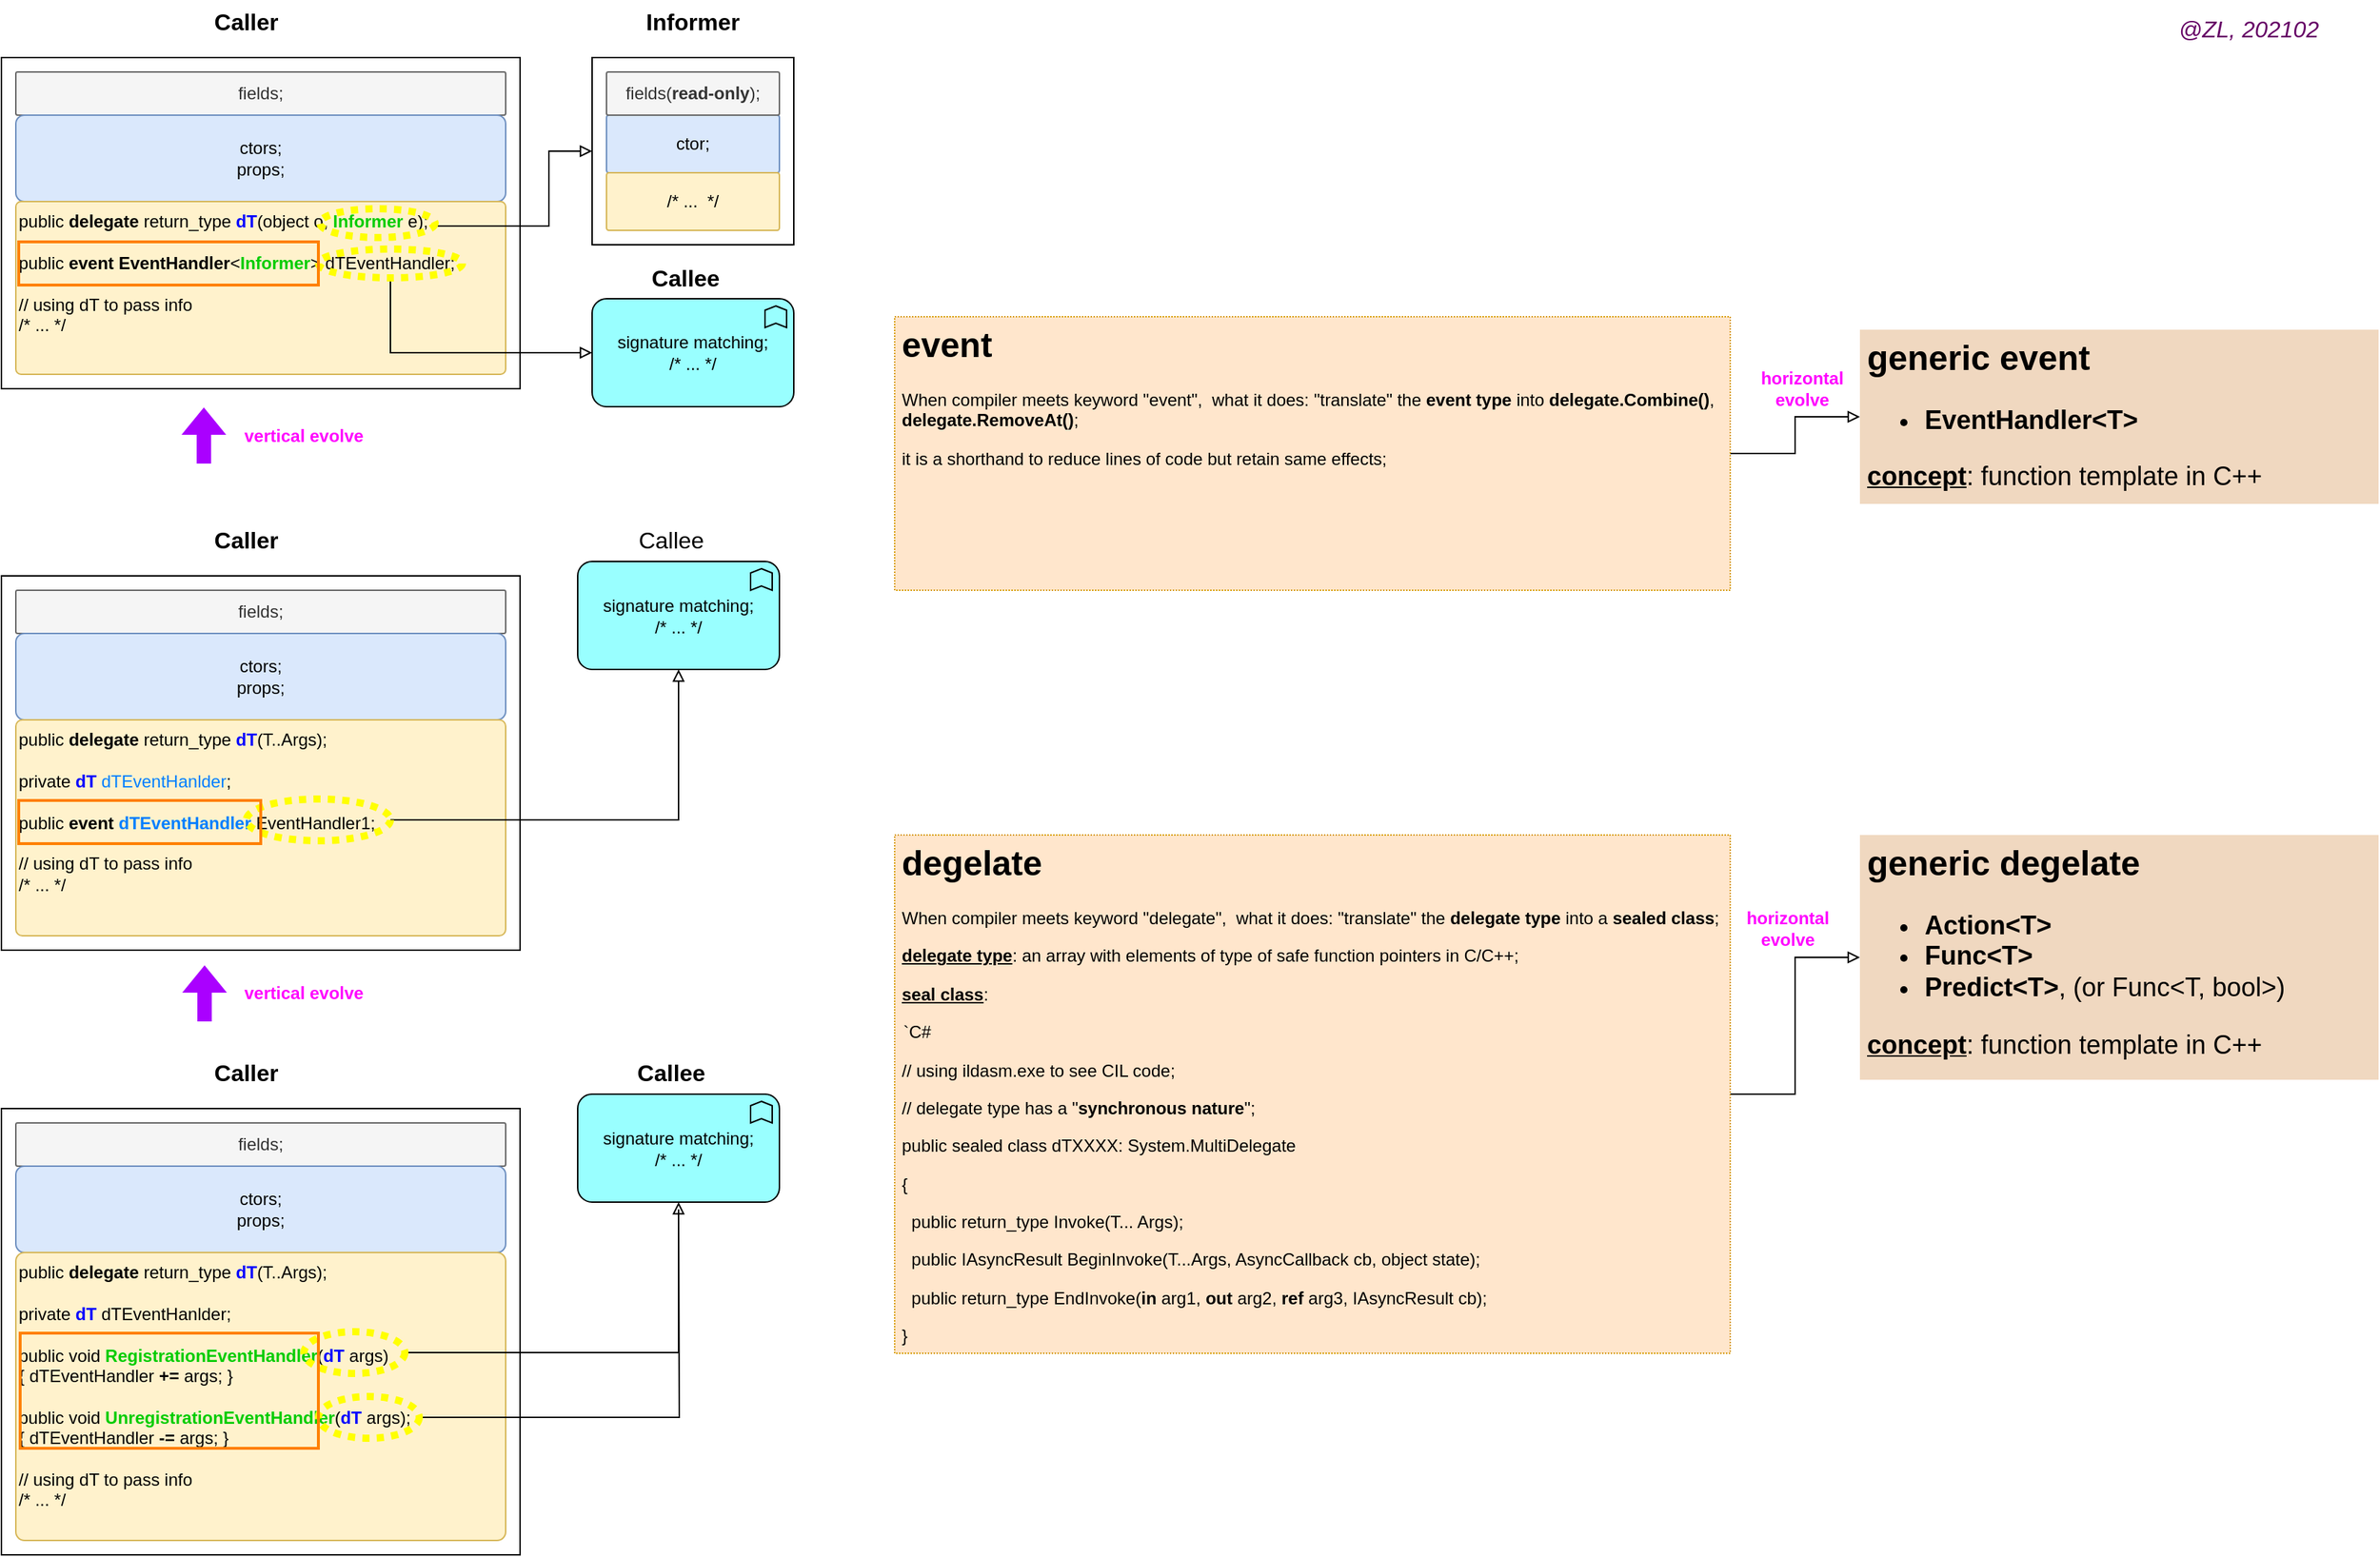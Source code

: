 <mxfile version="12.2.4" pages="1"><diagram id="cH1RTKMRXMDBC9x5GbEI" name="Page-1"><mxGraphModel dx="962" dy="446" grid="1" gridSize="10" guides="1" tooltips="1" connect="1" arrows="1" fold="1" page="1" pageScale="1" pageWidth="850" pageHeight="1100" math="0" shadow="0"><root><mxCell id="0"/><mxCell id="1" parent="0"/><mxCell id="2" value="" style="rounded=0;whiteSpace=wrap;html=1;" parent="1" vertex="1"><mxGeometry x="20" y="50" width="360" height="230" as="geometry"/></mxCell><mxCell id="3" value="@ZL, 202102" style="text;html=1;strokeColor=none;fillColor=none;align=center;verticalAlign=middle;whiteSpace=wrap;rounded=0;fontSize=16;fontStyle=2;fontColor=#660066;" parent="1" vertex="1"><mxGeometry x="1520" y="20" width="120" height="20" as="geometry"/></mxCell><mxCell id="4" value="fields;" style="rounded=1;whiteSpace=wrap;html=1;fillColor=#f5f5f5;strokeColor=#666666;fontColor=#333333;arcSize=4;" parent="1" vertex="1"><mxGeometry x="30" y="60" width="340" height="30" as="geometry"/></mxCell><mxCell id="5" value="ctors;&lt;br&gt;props;" style="rounded=1;whiteSpace=wrap;html=1;fillColor=#dae8fc;strokeColor=#6c8ebf;arcSize=10;" parent="1" vertex="1"><mxGeometry x="30" y="90" width="340" height="60" as="geometry"/></mxCell><mxCell id="6" value="public &lt;b&gt;delegate &lt;/b&gt;return_type&amp;nbsp;&lt;font color=&quot;#0000ff&quot; style=&quot;font-weight: bold&quot;&gt;dT&lt;/font&gt;(object o, &lt;b&gt;&lt;font color=&quot;#00cc00&quot;&gt;Informer&lt;/font&gt; &lt;/b&gt;e);&lt;br&gt;&lt;br&gt;public &lt;b&gt;event EventHandler&lt;/b&gt;&amp;lt;&lt;b&gt;&lt;font color=&quot;#00cc00&quot;&gt;Informer&lt;/font&gt;&lt;/b&gt;&amp;gt;&lt;font color=&quot;#0000ff&quot; style=&quot;font-weight: bold&quot;&gt;&amp;nbsp;&lt;/font&gt;dTEventHandler;&lt;br&gt;&lt;br&gt;// using dT to pass info&lt;br&gt;/* ... */" style="rounded=1;whiteSpace=wrap;html=1;verticalAlign=top;align=left;arcSize=3;fillColor=#fff2cc;strokeColor=#d6b656;" parent="1" vertex="1"><mxGeometry x="30" y="150" width="340" height="120" as="geometry"/></mxCell><mxCell id="7" value="" style="rounded=0;whiteSpace=wrap;html=1;" parent="1" vertex="1"><mxGeometry x="430" y="50" width="140" height="130" as="geometry"/></mxCell><mxCell id="8" value="ctor;" style="rounded=1;whiteSpace=wrap;html=1;align=center;arcSize=4;fillColor=#dae8fc;strokeColor=#6c8ebf;" parent="1" vertex="1"><mxGeometry x="440" y="90" width="120" height="40" as="geometry"/></mxCell><mxCell id="9" value="fields(&lt;b&gt;read-only&lt;/b&gt;);" style="rounded=1;whiteSpace=wrap;html=1;align=center;arcSize=4;fillColor=#f5f5f5;strokeColor=#666666;fontColor=#333333;" parent="1" vertex="1"><mxGeometry x="440" y="60" width="120" height="30" as="geometry"/></mxCell><mxCell id="10" value="/* ...&amp;nbsp; */" style="rounded=1;whiteSpace=wrap;html=1;align=center;arcSize=4;fillColor=#fff2cc;strokeColor=#d6b656;" parent="1" vertex="1"><mxGeometry x="440" y="130" width="120" height="40" as="geometry"/></mxCell><mxCell id="11" value="&lt;b&gt;&lt;font style=&quot;font-size: 16px&quot;&gt;Caller&lt;/font&gt;&lt;/b&gt;" style="text;html=1;strokeColor=none;fillColor=none;align=center;verticalAlign=middle;whiteSpace=wrap;rounded=0;" parent="1" vertex="1"><mxGeometry x="150" y="10" width="80" height="30" as="geometry"/></mxCell><mxCell id="12" value="&lt;b&gt;&lt;font style=&quot;font-size: 16px&quot;&gt;Informer&lt;/font&gt;&lt;/b&gt;" style="text;html=1;strokeColor=none;fillColor=none;align=center;verticalAlign=middle;whiteSpace=wrap;rounded=0;" parent="1" vertex="1"><mxGeometry x="460" y="10" width="80" height="30" as="geometry"/></mxCell><mxCell id="13" value="signature matching;&lt;br&gt;/* ... */" style="html=1;outlineConnect=0;whiteSpace=wrap;fillColor=#99ffff;shape=mxgraph.archimate3.application;appType=func;archiType=rounded;align=center;" parent="1" vertex="1"><mxGeometry x="430" y="217.5" width="140" height="75" as="geometry"/></mxCell><mxCell id="14" value="&lt;span style=&quot;font-size: 16px&quot;&gt;&lt;b&gt;Callee&lt;/b&gt;&lt;/span&gt;" style="text;html=1;strokeColor=none;fillColor=none;align=center;verticalAlign=middle;whiteSpace=wrap;rounded=0;" parent="1" vertex="1"><mxGeometry x="455" y="187.5" width="80" height="30" as="geometry"/></mxCell><mxCell id="74" style="edgeStyle=orthogonalEdgeStyle;rounded=0;orthogonalLoop=1;jettySize=auto;html=1;exitX=1;exitY=0.5;exitDx=0;exitDy=0;entryX=0;entryY=0.5;entryDx=0;entryDy=0;endArrow=block;endFill=0;fontColor=#FF00FF;" parent="1" source="16" target="7" edge="1"><mxGeometry relative="1" as="geometry"><Array as="points"><mxPoint x="400" y="167"/><mxPoint x="400" y="115"/></Array></mxGeometry></mxCell><mxCell id="16" value="" style="ellipse;whiteSpace=wrap;html=1;align=center;fillColor=none;dashed=1;strokeColor=#FFFF00;strokeWidth=5;dashPattern=1 1;" parent="1" vertex="1"><mxGeometry x="241" y="155" width="80" height="20" as="geometry"/></mxCell><mxCell id="76" style="edgeStyle=orthogonalEdgeStyle;rounded=0;orthogonalLoop=1;jettySize=auto;html=1;exitX=0.5;exitY=1;exitDx=0;exitDy=0;entryX=0;entryY=0.5;entryDx=0;entryDy=0;entryPerimeter=0;endArrow=block;endFill=0;fontColor=#FF00FF;" parent="1" source="20" target="13" edge="1"><mxGeometry relative="1" as="geometry"/></mxCell><mxCell id="20" value="" style="ellipse;whiteSpace=wrap;html=1;align=center;fillColor=none;dashed=1;strokeColor=#FFFF00;strokeWidth=5;dashPattern=1 1;" parent="1" vertex="1"><mxGeometry x="240" y="183" width="100" height="20" as="geometry"/></mxCell><mxCell id="22" value="" style="rounded=0;whiteSpace=wrap;html=1;" parent="1" vertex="1"><mxGeometry x="20" y="410" width="360" height="260" as="geometry"/></mxCell><mxCell id="23" value="fields;" style="rounded=1;whiteSpace=wrap;html=1;fillColor=#f5f5f5;strokeColor=#666666;fontColor=#333333;arcSize=4;" parent="1" vertex="1"><mxGeometry x="30" y="420" width="340" height="30" as="geometry"/></mxCell><mxCell id="24" value="ctors;&lt;br&gt;props;" style="rounded=1;whiteSpace=wrap;html=1;fillColor=#dae8fc;strokeColor=#6c8ebf;arcSize=10;" parent="1" vertex="1"><mxGeometry x="30" y="450" width="340" height="60" as="geometry"/></mxCell><mxCell id="25" value="public &lt;b&gt;delegate &lt;/b&gt;return_type&amp;nbsp;&lt;font color=&quot;#0000ff&quot; style=&quot;font-weight: bold&quot;&gt;dT&lt;/font&gt;(T..Args);&lt;br&gt;&lt;br&gt;private &lt;b&gt;&lt;font color=&quot;#0000ff&quot;&gt;dT &lt;/font&gt;&lt;/b&gt;&lt;font color=&quot;#007fff&quot;&gt;dTEventHanlder&lt;/font&gt;;&lt;br&gt;&lt;br&gt;public &lt;b&gt;event &lt;font color=&quot;#007fff&quot;&gt;dTEventHandler&lt;/font&gt;&amp;nbsp;&lt;/b&gt;EventHandler1;&lt;br&gt;&lt;br&gt;// using dT to pass info&lt;br&gt;/* ... */" style="rounded=1;whiteSpace=wrap;html=1;verticalAlign=top;align=left;arcSize=3;fillColor=#fff2cc;strokeColor=#d6b656;" parent="1" vertex="1"><mxGeometry x="30" y="510" width="340" height="150" as="geometry"/></mxCell><mxCell id="30" value="&lt;b&gt;&lt;font style=&quot;font-size: 16px&quot;&gt;Caller&lt;/font&gt;&lt;/b&gt;" style="text;html=1;strokeColor=none;fillColor=none;align=center;verticalAlign=middle;whiteSpace=wrap;rounded=0;" parent="1" vertex="1"><mxGeometry x="150" y="370" width="80" height="30" as="geometry"/></mxCell><mxCell id="32" value="signature matching;&lt;br&gt;/* ... */" style="html=1;outlineConnect=0;whiteSpace=wrap;fillColor=#99ffff;shape=mxgraph.archimate3.application;appType=func;archiType=rounded;align=center;" parent="1" vertex="1"><mxGeometry x="420" y="400" width="140" height="75" as="geometry"/></mxCell><mxCell id="33" value="&lt;span style=&quot;font-size: 16px&quot;&gt;Callee&lt;/span&gt;" style="text;html=1;strokeColor=none;fillColor=none;align=center;verticalAlign=middle;whiteSpace=wrap;rounded=0;" parent="1" vertex="1"><mxGeometry x="445" y="370" width="80" height="30" as="geometry"/></mxCell><mxCell id="41" style="edgeStyle=orthogonalEdgeStyle;rounded=0;orthogonalLoop=1;jettySize=auto;html=1;exitX=1;exitY=0.5;exitDx=0;exitDy=0;endArrow=block;endFill=0;entryX=0.5;entryY=1;entryDx=0;entryDy=0;entryPerimeter=0;" parent="1" source="38" target="32" edge="1"><mxGeometry relative="1" as="geometry"><mxPoint x="490" y="480" as="targetPoint"/></mxGeometry></mxCell><mxCell id="38" value="" style="ellipse;whiteSpace=wrap;html=1;dashed=1;dashPattern=1 1;strokeColor=#FFFF00;strokeWidth=5;fillColor=none;align=center;" parent="1" vertex="1"><mxGeometry x="190" y="565" width="100" height="29" as="geometry"/></mxCell><mxCell id="67" style="edgeStyle=orthogonalEdgeStyle;rounded=0;orthogonalLoop=1;jettySize=auto;html=1;entryX=0;entryY=0.5;entryDx=0;entryDy=0;endArrow=block;endFill=0;fontColor=#FF00FF;" parent="1" source="43" target="58" edge="1"><mxGeometry relative="1" as="geometry"/></mxCell><mxCell id="43" value="&lt;h1&gt;degelate&lt;/h1&gt;&lt;p&gt;When compiler meets keyword &quot;delegate&quot;,&amp;nbsp; what it does:&amp;nbsp;&lt;span&gt;&quot;translate&quot; the &lt;b&gt;delegate type &lt;/b&gt;into a &lt;b&gt;sealed class&lt;/b&gt;;&lt;/span&gt;&lt;/p&gt;&lt;p&gt;&lt;b&gt;&lt;u&gt;delegate type&lt;/u&gt;&lt;/b&gt;: an array with elements of type of safe function pointers in C/C++;&lt;/p&gt;&lt;p&gt;&lt;b&gt;&lt;u&gt;seal class&lt;/u&gt;&lt;/b&gt;:&lt;/p&gt;&lt;p&gt;```C#&lt;/p&gt;&lt;p&gt;// using ildasm.exe to see CIL code;&lt;/p&gt;&lt;p&gt;// delegate type has a &quot;&lt;b&gt;synchronous nature&lt;/b&gt;&quot;;&lt;/p&gt;&lt;p&gt;public sealed class dTXXXX: System.MultiDelegate&lt;/p&gt;&lt;p&gt;{&lt;/p&gt;&lt;p&gt;&amp;nbsp; public return_type Invoke(T... Args);&lt;/p&gt;&lt;p&gt;&amp;nbsp; public IAsyncResult BeginInvoke(T...Args, AsyncCallback cb, object state);&lt;/p&gt;&lt;p&gt;&amp;nbsp; public return_type EndInvoke(&lt;b&gt;in&lt;/b&gt; arg1, &lt;b&gt;out &lt;/b&gt;arg2, &lt;b&gt;ref&lt;/b&gt; arg3, IAsyncResult cb);&lt;/p&gt;&lt;p&gt;}&lt;/p&gt;&lt;p&gt;```&lt;/p&gt;" style="text;html=1;strokeColor=#d79b00;fillColor=#ffe6cc;spacing=5;spacingTop=-20;whiteSpace=wrap;overflow=hidden;rounded=0;dashed=1;dashPattern=1 1;align=left;" parent="1" vertex="1"><mxGeometry x="640" y="590" width="580" height="360" as="geometry"/></mxCell><mxCell id="70" style="edgeStyle=orthogonalEdgeStyle;rounded=0;orthogonalLoop=1;jettySize=auto;html=1;exitX=1;exitY=0.5;exitDx=0;exitDy=0;entryX=0;entryY=0.5;entryDx=0;entryDy=0;endArrow=block;endFill=0;fontColor=#FF00FF;" parent="1" source="44" target="63" edge="1"><mxGeometry relative="1" as="geometry"/></mxCell><mxCell id="44" value="&lt;h1&gt;event&lt;/h1&gt;&lt;p&gt;When compiler meets keyword &quot;event&quot;,&amp;nbsp; what it does:&amp;nbsp;&quot;translate&quot; the &lt;b&gt;event type &lt;/b&gt;into &lt;b&gt;delegate.Combine()&lt;/b&gt;, &lt;b&gt;delegate.RemoveAt()&lt;/b&gt;;&lt;/p&gt;&lt;p&gt;it is a shorthand to reduce lines of code but retain same effects;&lt;/p&gt;" style="text;html=1;strokeColor=#d79b00;fillColor=#ffe6cc;spacing=5;spacingTop=-20;whiteSpace=wrap;overflow=hidden;rounded=0;dashed=1;dashPattern=1 1;align=left;" parent="1" vertex="1"><mxGeometry x="640" y="230" width="580" height="190" as="geometry"/></mxCell><mxCell id="45" value="" style="rounded=0;whiteSpace=wrap;html=1;" parent="1" vertex="1"><mxGeometry x="20" y="780" width="360" height="310" as="geometry"/></mxCell><mxCell id="46" value="fields;" style="rounded=1;whiteSpace=wrap;html=1;fillColor=#f5f5f5;strokeColor=#666666;fontColor=#333333;arcSize=4;" parent="1" vertex="1"><mxGeometry x="30" y="790" width="340" height="30" as="geometry"/></mxCell><mxCell id="47" value="ctors;&lt;br&gt;props;" style="rounded=1;whiteSpace=wrap;html=1;fillColor=#dae8fc;strokeColor=#6c8ebf;arcSize=10;" parent="1" vertex="1"><mxGeometry x="30" y="820" width="340" height="60" as="geometry"/></mxCell><mxCell id="48" value="public &lt;b&gt;delegate &lt;/b&gt;return_type&amp;nbsp;&lt;font color=&quot;#0000ff&quot; style=&quot;font-weight: bold&quot;&gt;dT&lt;/font&gt;(T..Args);&lt;br&gt;&lt;br&gt;private &lt;b&gt;&lt;font color=&quot;#0000ff&quot;&gt;dT &lt;/font&gt;&lt;/b&gt;dTEventHanlder;&lt;br&gt;&lt;br&gt;public void &lt;b&gt;&lt;font color=&quot;#00cc00&quot;&gt;RegistrationEventHandler&lt;/font&gt;&lt;/b&gt;(&lt;b&gt;&lt;font color=&quot;#0000ff&quot;&gt;dT &lt;/font&gt;&lt;/b&gt;args)&lt;br&gt;{ dTEventHandler &lt;b&gt;+=&lt;/b&gt; args; }&lt;br&gt;&lt;br&gt;public void &lt;b&gt;&lt;font color=&quot;#00cc00&quot;&gt;UnregistrationEventHandler&lt;/font&gt;&lt;/b&gt;(&lt;b&gt;&lt;font color=&quot;#0000ff&quot;&gt;dT &lt;/font&gt;&lt;/b&gt;args);&lt;br&gt;{ dTEventHandler &lt;b&gt;-=&lt;/b&gt; args; }&lt;br&gt;&lt;br&gt;// using dT to pass info&lt;br&gt;/* ... */" style="rounded=1;whiteSpace=wrap;html=1;verticalAlign=top;align=left;arcSize=3;fillColor=#fff2cc;strokeColor=#d6b656;" parent="1" vertex="1"><mxGeometry x="30" y="880" width="340" height="200" as="geometry"/></mxCell><mxCell id="49" value="&lt;b&gt;&lt;font style=&quot;font-size: 16px&quot;&gt;Caller&lt;/font&gt;&lt;/b&gt;" style="text;html=1;strokeColor=none;fillColor=none;align=center;verticalAlign=middle;whiteSpace=wrap;rounded=0;" parent="1" vertex="1"><mxGeometry x="150" y="740" width="80" height="30" as="geometry"/></mxCell><mxCell id="50" value="signature matching;&lt;br&gt;/* ... */" style="html=1;outlineConnect=0;whiteSpace=wrap;fillColor=#99ffff;shape=mxgraph.archimate3.application;appType=func;archiType=rounded;align=center;" parent="1" vertex="1"><mxGeometry x="420" y="770" width="140" height="75" as="geometry"/></mxCell><mxCell id="51" value="&lt;span style=&quot;font-size: 16px&quot;&gt;&lt;b&gt;Callee&lt;/b&gt;&lt;/span&gt;" style="text;html=1;strokeColor=none;fillColor=none;align=center;verticalAlign=middle;whiteSpace=wrap;rounded=0;" parent="1" vertex="1"><mxGeometry x="445" y="740" width="80" height="30" as="geometry"/></mxCell><mxCell id="52" style="edgeStyle=orthogonalEdgeStyle;rounded=0;orthogonalLoop=1;jettySize=auto;html=1;exitX=1;exitY=0.5;exitDx=0;exitDy=0;entryX=0.5;entryY=1;entryDx=0;entryDy=0;entryPerimeter=0;endArrow=block;endFill=0;" parent="1" source="53" target="50" edge="1"><mxGeometry relative="1" as="geometry"/></mxCell><mxCell id="53" value="" style="ellipse;whiteSpace=wrap;html=1;dashed=1;dashPattern=1 1;strokeColor=#FFFF00;strokeWidth=5;fillColor=none;align=center;" parent="1" vertex="1"><mxGeometry x="230" y="935" width="70" height="29" as="geometry"/></mxCell><mxCell id="54" style="edgeStyle=orthogonalEdgeStyle;rounded=0;orthogonalLoop=1;jettySize=auto;html=1;exitX=1;exitY=0.5;exitDx=0;exitDy=0;endArrow=none;endFill=0;" parent="1" source="55" edge="1"><mxGeometry relative="1" as="geometry"><mxPoint x="490.0" y="850" as="targetPoint"/></mxGeometry></mxCell><mxCell id="55" value="" style="ellipse;whiteSpace=wrap;html=1;dashed=1;dashPattern=1 1;strokeColor=#FFFF00;strokeWidth=5;fillColor=none;align=center;" parent="1" vertex="1"><mxGeometry x="240" y="980" width="70" height="29" as="geometry"/></mxCell><mxCell id="56" value="" style="rounded=0;whiteSpace=wrap;html=1;strokeColor=#FF8000;strokeWidth=2;fillColor=none;align=left;" parent="1" vertex="1"><mxGeometry x="33" y="936" width="207" height="80" as="geometry"/></mxCell><mxCell id="57" value="" style="rounded=0;whiteSpace=wrap;html=1;strokeColor=#FF8000;strokeWidth=2;fillColor=none;align=left;" parent="1" vertex="1"><mxGeometry x="32" y="566" width="168" height="30" as="geometry"/></mxCell><mxCell id="58" value="&lt;h1&gt;generic degelate&lt;/h1&gt;&lt;p style=&quot;font-size: 16px&quot;&gt;&lt;/p&gt;&lt;ul style=&quot;font-size: 18px&quot;&gt;&lt;li&gt;&lt;b&gt;Action&amp;lt;T&amp;gt;&lt;/b&gt;&lt;/li&gt;&lt;li&gt;&lt;b&gt;Func&amp;lt;T&amp;gt;&lt;/b&gt;&lt;/li&gt;&lt;li&gt;&lt;b&gt;Predict&amp;lt;T&amp;gt;&lt;/b&gt;, (or Func&amp;lt;T, bool&amp;gt;)&lt;/li&gt;&lt;/ul&gt;&lt;div&gt;&lt;span style=&quot;font-size: 18px&quot;&gt;&lt;b&gt;&lt;u&gt;concept&lt;/u&gt;&lt;/b&gt;: function template in C++&lt;/span&gt;&lt;/div&gt;&lt;p&gt;&lt;/p&gt;" style="text;html=1;strokeColor=none;fillColor=#F0D8C0;spacing=5;spacingTop=-20;whiteSpace=wrap;overflow=hidden;rounded=0;dashed=1;dashPattern=1 1;align=left;" parent="1" vertex="1"><mxGeometry x="1310" y="590" width="360" height="170" as="geometry"/></mxCell><mxCell id="59" value="" style="shape=flexArrow;endArrow=classic;html=1;fillColor=#aa00ff;strokeColor=none;" parent="1" edge="1"><mxGeometry width="50" height="50" relative="1" as="geometry"><mxPoint x="161" y="720" as="sourcePoint"/><mxPoint x="161" y="680" as="targetPoint"/></mxGeometry></mxCell><mxCell id="60" value="" style="shape=flexArrow;endArrow=classic;html=1;fillColor=#aa00ff;strokeColor=none;" parent="1" edge="1"><mxGeometry width="50" height="50" relative="1" as="geometry"><mxPoint x="160.5" y="332.5" as="sourcePoint"/><mxPoint x="160.5" y="292.5" as="targetPoint"/></mxGeometry></mxCell><mxCell id="62" value="vertical evolve" style="text;html=1;strokeColor=none;fillColor=none;align=center;verticalAlign=middle;whiteSpace=wrap;rounded=0;fontStyle=1;fontColor=#FF00FF;" parent="1" vertex="1"><mxGeometry x="179.5" y="302.5" width="100" height="20" as="geometry"/></mxCell><mxCell id="63" value="&lt;h1&gt;generic event&lt;/h1&gt;&lt;p style=&quot;font-size: 16px&quot;&gt;&lt;/p&gt;&lt;ul style=&quot;font-size: 18px&quot;&gt;&lt;li&gt;&lt;b&gt;EventHandler&amp;lt;T&amp;gt;&lt;/b&gt;&lt;/li&gt;&lt;/ul&gt;&lt;div&gt;&lt;span style=&quot;font-size: 18px&quot;&gt;&lt;b&gt;&lt;u&gt;concept&lt;/u&gt;&lt;/b&gt;: function template in C++&lt;/span&gt;&lt;/div&gt;&lt;p&gt;&lt;/p&gt;" style="text;html=1;strokeColor=none;fillColor=#F0D8C0;spacing=5;spacingTop=-20;whiteSpace=wrap;overflow=hidden;rounded=0;dashed=1;dashPattern=1 1;align=left;" parent="1" vertex="1"><mxGeometry x="1310" y="239" width="360" height="121" as="geometry"/></mxCell><mxCell id="71" value="vertical evolve" style="text;html=1;strokeColor=none;fillColor=none;align=center;verticalAlign=middle;whiteSpace=wrap;rounded=0;fontStyle=1;fontColor=#FF00FF;" parent="1" vertex="1"><mxGeometry x="180" y="690" width="100" height="20" as="geometry"/></mxCell><mxCell id="72" value="horizontal evolve" style="text;html=1;strokeColor=none;fillColor=none;align=center;verticalAlign=middle;whiteSpace=wrap;rounded=0;fontStyle=1;fontColor=#FF00FF;" parent="1" vertex="1"><mxGeometry x="1220" y="270" width="100" height="20" as="geometry"/></mxCell><mxCell id="73" value="horizontal evolve" style="text;html=1;strokeColor=none;fillColor=none;align=center;verticalAlign=middle;whiteSpace=wrap;rounded=0;fontStyle=1;fontColor=#FF00FF;" parent="1" vertex="1"><mxGeometry x="1210" y="645" width="100" height="20" as="geometry"/></mxCell><mxCell id="77" value="" style="rounded=0;whiteSpace=wrap;html=1;strokeColor=#FF8000;strokeWidth=2;fillColor=none;align=left;" parent="1" vertex="1"><mxGeometry x="32" y="178" width="208" height="30" as="geometry"/></mxCell></root></mxGraphModel></diagram></mxfile>